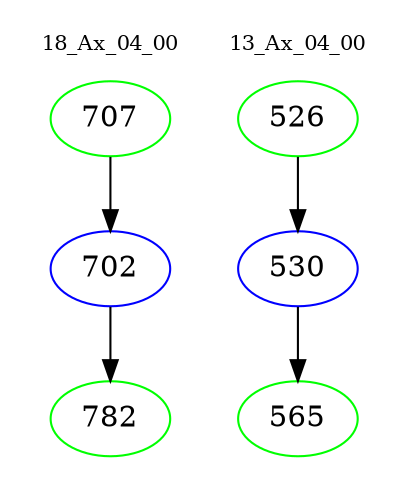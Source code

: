 digraph{
subgraph cluster_0 {
color = white
label = "18_Ax_04_00";
fontsize=10;
T0_707 [label="707", color="green"]
T0_707 -> T0_702 [color="black"]
T0_702 [label="702", color="blue"]
T0_702 -> T0_782 [color="black"]
T0_782 [label="782", color="green"]
}
subgraph cluster_1 {
color = white
label = "13_Ax_04_00";
fontsize=10;
T1_526 [label="526", color="green"]
T1_526 -> T1_530 [color="black"]
T1_530 [label="530", color="blue"]
T1_530 -> T1_565 [color="black"]
T1_565 [label="565", color="green"]
}
}
